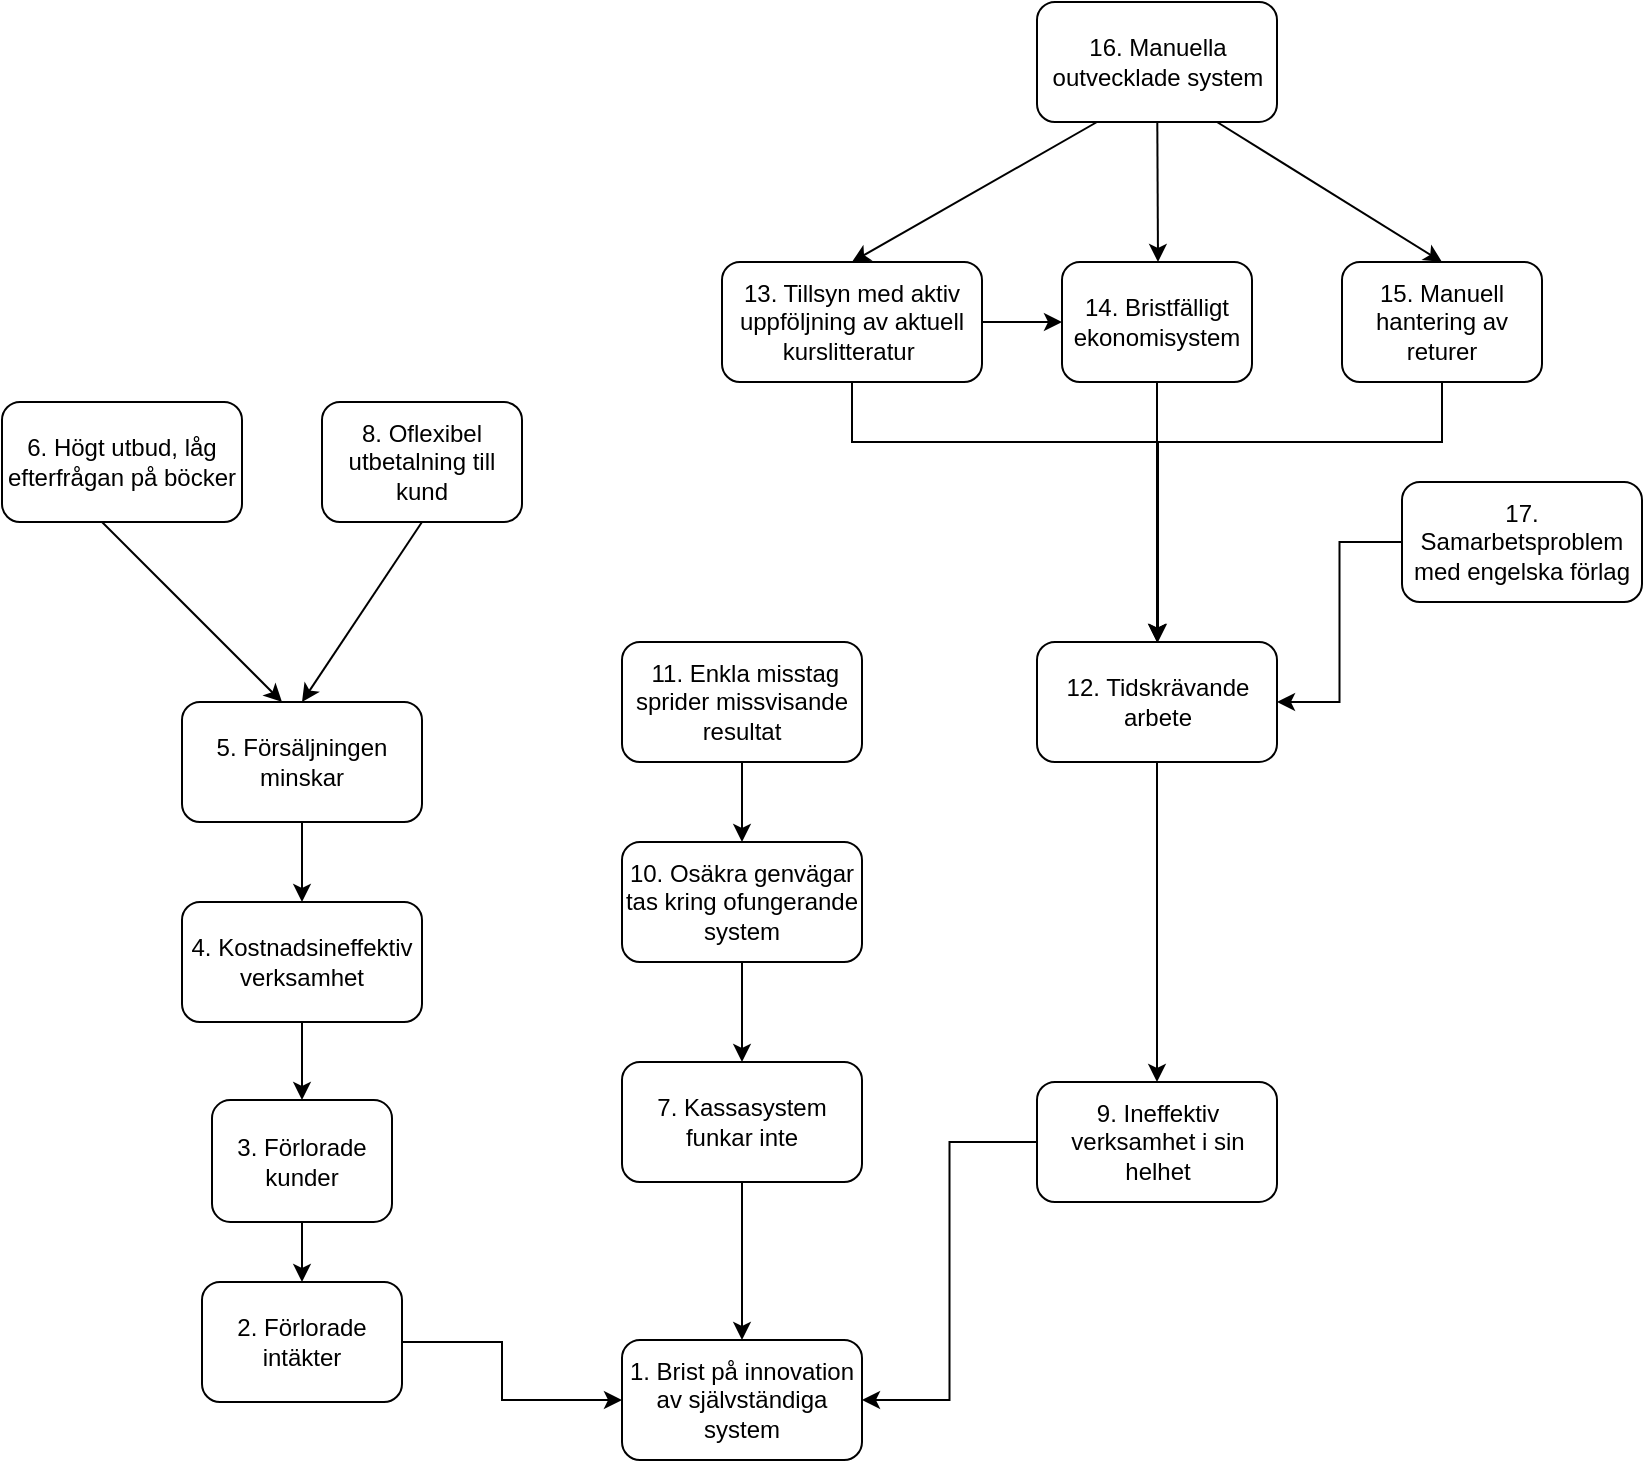 <mxfile version="21.0.6" type="github">
  <diagram id="C5RBs43oDa-KdzZeNtuy" name="Page-1">
    <mxGraphModel dx="885" dy="767" grid="1" gridSize="10" guides="1" tooltips="1" connect="1" arrows="1" fold="1" page="1" pageScale="1" pageWidth="827" pageHeight="1169" math="0" shadow="0">
      <root>
        <mxCell id="WIyWlLk6GJQsqaUBKTNV-0" />
        <mxCell id="WIyWlLk6GJQsqaUBKTNV-1" parent="WIyWlLk6GJQsqaUBKTNV-0" />
        <mxCell id="9NHhLBJKzsV_J1YCojoy-1" value="6. Högt utbud, låg efterfrågan på böcker" style="rounded=1;whiteSpace=wrap;html=1;" vertex="1" parent="WIyWlLk6GJQsqaUBKTNV-1">
          <mxGeometry x="40" y="640" width="120" height="60" as="geometry" />
        </mxCell>
        <mxCell id="9NHhLBJKzsV_J1YCojoy-2" value="1. Brist på innovation av självständiga system" style="rounded=1;whiteSpace=wrap;html=1;" vertex="1" parent="WIyWlLk6GJQsqaUBKTNV-1">
          <mxGeometry x="350" y="1109" width="120" height="60" as="geometry" />
        </mxCell>
        <mxCell id="9NHhLBJKzsV_J1YCojoy-16" value="" style="edgeStyle=orthogonalEdgeStyle;rounded=0;orthogonalLoop=1;jettySize=auto;html=1;" edge="1" parent="WIyWlLk6GJQsqaUBKTNV-1" source="9NHhLBJKzsV_J1YCojoy-4" target="9NHhLBJKzsV_J1YCojoy-7">
          <mxGeometry relative="1" as="geometry" />
        </mxCell>
        <mxCell id="9NHhLBJKzsV_J1YCojoy-4" value="5. Försäljningen minskar" style="rounded=1;whiteSpace=wrap;html=1;" vertex="1" parent="WIyWlLk6GJQsqaUBKTNV-1">
          <mxGeometry x="130" y="790" width="120" height="60" as="geometry" />
        </mxCell>
        <mxCell id="9NHhLBJKzsV_J1YCojoy-18" value="" style="edgeStyle=orthogonalEdgeStyle;rounded=0;orthogonalLoop=1;jettySize=auto;html=1;" edge="1" parent="WIyWlLk6GJQsqaUBKTNV-1" source="9NHhLBJKzsV_J1YCojoy-5" target="9NHhLBJKzsV_J1YCojoy-6">
          <mxGeometry relative="1" as="geometry" />
        </mxCell>
        <mxCell id="9NHhLBJKzsV_J1YCojoy-5" value="3. Förlorade kunder" style="rounded=1;whiteSpace=wrap;html=1;" vertex="1" parent="WIyWlLk6GJQsqaUBKTNV-1">
          <mxGeometry x="145" y="989" width="90" height="61" as="geometry" />
        </mxCell>
        <mxCell id="9NHhLBJKzsV_J1YCojoy-19" style="edgeStyle=orthogonalEdgeStyle;rounded=0;orthogonalLoop=1;jettySize=auto;html=1;entryX=0;entryY=0.5;entryDx=0;entryDy=0;exitX=1;exitY=0.5;exitDx=0;exitDy=0;" edge="1" parent="WIyWlLk6GJQsqaUBKTNV-1" source="9NHhLBJKzsV_J1YCojoy-6" target="9NHhLBJKzsV_J1YCojoy-2">
          <mxGeometry relative="1" as="geometry">
            <Array as="points">
              <mxPoint x="290" y="1110" />
              <mxPoint x="290" y="1139" />
            </Array>
          </mxGeometry>
        </mxCell>
        <mxCell id="9NHhLBJKzsV_J1YCojoy-6" value="2. Förlorade intäkter" style="rounded=1;whiteSpace=wrap;html=1;" vertex="1" parent="WIyWlLk6GJQsqaUBKTNV-1">
          <mxGeometry x="140" y="1080" width="100" height="60" as="geometry" />
        </mxCell>
        <mxCell id="9NHhLBJKzsV_J1YCojoy-17" style="edgeStyle=orthogonalEdgeStyle;rounded=0;orthogonalLoop=1;jettySize=auto;html=1;" edge="1" parent="WIyWlLk6GJQsqaUBKTNV-1" source="9NHhLBJKzsV_J1YCojoy-7" target="9NHhLBJKzsV_J1YCojoy-5">
          <mxGeometry relative="1" as="geometry" />
        </mxCell>
        <mxCell id="9NHhLBJKzsV_J1YCojoy-7" value="4. Kostnadsineffektiv verksamhet" style="rounded=1;whiteSpace=wrap;html=1;" vertex="1" parent="WIyWlLk6GJQsqaUBKTNV-1">
          <mxGeometry x="130" y="890" width="120" height="60" as="geometry" />
        </mxCell>
        <mxCell id="9NHhLBJKzsV_J1YCojoy-11" style="edgeStyle=orthogonalEdgeStyle;rounded=0;orthogonalLoop=1;jettySize=auto;html=1;" edge="1" parent="WIyWlLk6GJQsqaUBKTNV-1" source="9NHhLBJKzsV_J1YCojoy-8" target="9NHhLBJKzsV_J1YCojoy-2">
          <mxGeometry relative="1" as="geometry" />
        </mxCell>
        <mxCell id="9NHhLBJKzsV_J1YCojoy-8" value="7. Kassasystem funkar inte" style="rounded=1;whiteSpace=wrap;html=1;" vertex="1" parent="WIyWlLk6GJQsqaUBKTNV-1">
          <mxGeometry x="350" y="970" width="120" height="60" as="geometry" />
        </mxCell>
        <mxCell id="9NHhLBJKzsV_J1YCojoy-13" style="edgeStyle=orthogonalEdgeStyle;rounded=0;orthogonalLoop=1;jettySize=auto;html=1;" edge="1" parent="WIyWlLk6GJQsqaUBKTNV-1" source="9NHhLBJKzsV_J1YCojoy-9" target="9NHhLBJKzsV_J1YCojoy-8">
          <mxGeometry relative="1" as="geometry" />
        </mxCell>
        <mxCell id="9NHhLBJKzsV_J1YCojoy-9" value="10. Osäkra genvägar tas kring ofungerande system" style="rounded=1;whiteSpace=wrap;html=1;" vertex="1" parent="WIyWlLk6GJQsqaUBKTNV-1">
          <mxGeometry x="350" y="860" width="120" height="60" as="geometry" />
        </mxCell>
        <mxCell id="9NHhLBJKzsV_J1YCojoy-20" value="" style="edgeStyle=orthogonalEdgeStyle;rounded=0;orthogonalLoop=1;jettySize=auto;html=1;" edge="1" parent="WIyWlLk6GJQsqaUBKTNV-1" source="9NHhLBJKzsV_J1YCojoy-10" target="9NHhLBJKzsV_J1YCojoy-9">
          <mxGeometry relative="1" as="geometry" />
        </mxCell>
        <mxCell id="9NHhLBJKzsV_J1YCojoy-10" value="&amp;nbsp;11. Enkla misstag sprider missvisande resultat" style="rounded=1;whiteSpace=wrap;html=1;" vertex="1" parent="WIyWlLk6GJQsqaUBKTNV-1">
          <mxGeometry x="350" y="760" width="120" height="60" as="geometry" />
        </mxCell>
        <mxCell id="9NHhLBJKzsV_J1YCojoy-12" value="8. Oflexibel utbetalning till kund" style="rounded=1;whiteSpace=wrap;html=1;" vertex="1" parent="WIyWlLk6GJQsqaUBKTNV-1">
          <mxGeometry x="200" y="640" width="100" height="60" as="geometry" />
        </mxCell>
        <mxCell id="9NHhLBJKzsV_J1YCojoy-14" value="" style="endArrow=classic;html=1;rounded=0;" edge="1" parent="WIyWlLk6GJQsqaUBKTNV-1">
          <mxGeometry width="50" height="50" relative="1" as="geometry">
            <mxPoint x="90" y="700" as="sourcePoint" />
            <mxPoint x="180" y="790" as="targetPoint" />
            <Array as="points">
              <mxPoint x="90" y="700" />
            </Array>
          </mxGeometry>
        </mxCell>
        <mxCell id="9NHhLBJKzsV_J1YCojoy-15" value="" style="endArrow=classic;html=1;rounded=0;exitX=0.5;exitY=1;exitDx=0;exitDy=0;entryX=0.5;entryY=0;entryDx=0;entryDy=0;" edge="1" parent="WIyWlLk6GJQsqaUBKTNV-1" source="9NHhLBJKzsV_J1YCojoy-12" target="9NHhLBJKzsV_J1YCojoy-4">
          <mxGeometry width="50" height="50" relative="1" as="geometry">
            <mxPoint x="370" y="860" as="sourcePoint" />
            <mxPoint x="290" y="820" as="targetPoint" />
          </mxGeometry>
        </mxCell>
        <mxCell id="9NHhLBJKzsV_J1YCojoy-51" style="edgeStyle=orthogonalEdgeStyle;rounded=0;orthogonalLoop=1;jettySize=auto;html=1;" edge="1" parent="WIyWlLk6GJQsqaUBKTNV-1" source="9NHhLBJKzsV_J1YCojoy-21">
          <mxGeometry relative="1" as="geometry">
            <mxPoint x="618" y="760" as="targetPoint" />
            <Array as="points">
              <mxPoint x="465" y="660" />
              <mxPoint x="618" y="660" />
            </Array>
          </mxGeometry>
        </mxCell>
        <mxCell id="9NHhLBJKzsV_J1YCojoy-55" value="" style="edgeStyle=orthogonalEdgeStyle;rounded=0;orthogonalLoop=1;jettySize=auto;html=1;" edge="1" parent="WIyWlLk6GJQsqaUBKTNV-1" source="9NHhLBJKzsV_J1YCojoy-21" target="9NHhLBJKzsV_J1YCojoy-22">
          <mxGeometry relative="1" as="geometry" />
        </mxCell>
        <mxCell id="9NHhLBJKzsV_J1YCojoy-21" value="13. Tillsyn med aktiv uppföljning av aktuell kurslitteratur&amp;nbsp;" style="rounded=1;whiteSpace=wrap;html=1;" vertex="1" parent="WIyWlLk6GJQsqaUBKTNV-1">
          <mxGeometry x="400" y="570" width="130" height="60" as="geometry" />
        </mxCell>
        <mxCell id="9NHhLBJKzsV_J1YCojoy-50" style="edgeStyle=orthogonalEdgeStyle;rounded=0;orthogonalLoop=1;jettySize=auto;html=1;entryX=0.5;entryY=0;entryDx=0;entryDy=0;" edge="1" parent="WIyWlLk6GJQsqaUBKTNV-1" source="9NHhLBJKzsV_J1YCojoy-22" target="9NHhLBJKzsV_J1YCojoy-23">
          <mxGeometry relative="1" as="geometry" />
        </mxCell>
        <mxCell id="9NHhLBJKzsV_J1YCojoy-22" value="14. Bristfälligt ekonomisystem" style="rounded=1;whiteSpace=wrap;html=1;" vertex="1" parent="WIyWlLk6GJQsqaUBKTNV-1">
          <mxGeometry x="570" y="570" width="95" height="60" as="geometry" />
        </mxCell>
        <mxCell id="9NHhLBJKzsV_J1YCojoy-29" value="" style="edgeStyle=orthogonalEdgeStyle;rounded=0;orthogonalLoop=1;jettySize=auto;html=1;" edge="1" parent="WIyWlLk6GJQsqaUBKTNV-1" source="9NHhLBJKzsV_J1YCojoy-23" target="9NHhLBJKzsV_J1YCojoy-28">
          <mxGeometry relative="1" as="geometry" />
        </mxCell>
        <mxCell id="9NHhLBJKzsV_J1YCojoy-23" value="12. Tidskrävande arbete" style="rounded=1;whiteSpace=wrap;html=1;" vertex="1" parent="WIyWlLk6GJQsqaUBKTNV-1">
          <mxGeometry x="557.5" y="760" width="120" height="60" as="geometry" />
        </mxCell>
        <mxCell id="9NHhLBJKzsV_J1YCojoy-54" style="edgeStyle=orthogonalEdgeStyle;rounded=0;orthogonalLoop=1;jettySize=auto;html=1;entryX=0.5;entryY=0;entryDx=0;entryDy=0;" edge="1" parent="WIyWlLk6GJQsqaUBKTNV-1" source="9NHhLBJKzsV_J1YCojoy-26" target="9NHhLBJKzsV_J1YCojoy-23">
          <mxGeometry relative="1" as="geometry">
            <Array as="points">
              <mxPoint x="760" y="660" />
              <mxPoint x="618" y="660" />
            </Array>
          </mxGeometry>
        </mxCell>
        <mxCell id="9NHhLBJKzsV_J1YCojoy-26" value="15. Manuell hantering av returer" style="rounded=1;whiteSpace=wrap;html=1;" vertex="1" parent="WIyWlLk6GJQsqaUBKTNV-1">
          <mxGeometry x="710" y="570" width="100" height="60" as="geometry" />
        </mxCell>
        <mxCell id="9NHhLBJKzsV_J1YCojoy-46" style="edgeStyle=orthogonalEdgeStyle;rounded=0;orthogonalLoop=1;jettySize=auto;html=1;entryX=1;entryY=0.5;entryDx=0;entryDy=0;" edge="1" parent="WIyWlLk6GJQsqaUBKTNV-1" source="9NHhLBJKzsV_J1YCojoy-27" target="9NHhLBJKzsV_J1YCojoy-23">
          <mxGeometry relative="1" as="geometry" />
        </mxCell>
        <mxCell id="9NHhLBJKzsV_J1YCojoy-27" value="17. Samarbetsproblem med engelska förlag" style="rounded=1;whiteSpace=wrap;html=1;" vertex="1" parent="WIyWlLk6GJQsqaUBKTNV-1">
          <mxGeometry x="740" y="680" width="120" height="60" as="geometry" />
        </mxCell>
        <mxCell id="9NHhLBJKzsV_J1YCojoy-32" style="edgeStyle=orthogonalEdgeStyle;rounded=0;orthogonalLoop=1;jettySize=auto;html=1;entryX=1;entryY=0.5;entryDx=0;entryDy=0;" edge="1" parent="WIyWlLk6GJQsqaUBKTNV-1" source="9NHhLBJKzsV_J1YCojoy-28" target="9NHhLBJKzsV_J1YCojoy-2">
          <mxGeometry relative="1" as="geometry" />
        </mxCell>
        <mxCell id="9NHhLBJKzsV_J1YCojoy-28" value="9. Ineffektiv verksamhet i sin helhet" style="rounded=1;whiteSpace=wrap;html=1;" vertex="1" parent="WIyWlLk6GJQsqaUBKTNV-1">
          <mxGeometry x="557.5" y="980" width="120" height="60" as="geometry" />
        </mxCell>
        <mxCell id="9NHhLBJKzsV_J1YCojoy-43" value="16. Manuella outvecklade system" style="rounded=1;whiteSpace=wrap;html=1;" vertex="1" parent="WIyWlLk6GJQsqaUBKTNV-1">
          <mxGeometry x="557.5" y="440" width="120" height="60" as="geometry" />
        </mxCell>
        <mxCell id="9NHhLBJKzsV_J1YCojoy-47" value="" style="endArrow=classic;html=1;rounded=0;entryX=0.5;entryY=0;entryDx=0;entryDy=0;exitX=0.25;exitY=1;exitDx=0;exitDy=0;" edge="1" parent="WIyWlLk6GJQsqaUBKTNV-1" source="9NHhLBJKzsV_J1YCojoy-43" target="9NHhLBJKzsV_J1YCojoy-21">
          <mxGeometry width="50" height="50" relative="1" as="geometry">
            <mxPoint x="470" y="560" as="sourcePoint" />
            <mxPoint x="520" y="510" as="targetPoint" />
          </mxGeometry>
        </mxCell>
        <mxCell id="9NHhLBJKzsV_J1YCojoy-48" value="" style="endArrow=classic;html=1;rounded=0;" edge="1" parent="WIyWlLk6GJQsqaUBKTNV-1" source="9NHhLBJKzsV_J1YCojoy-43">
          <mxGeometry width="50" height="50" relative="1" as="geometry">
            <mxPoint x="620" y="500" as="sourcePoint" />
            <mxPoint x="618" y="570" as="targetPoint" />
          </mxGeometry>
        </mxCell>
        <mxCell id="9NHhLBJKzsV_J1YCojoy-49" value="" style="endArrow=classic;html=1;rounded=0;exitX=0.75;exitY=1;exitDx=0;exitDy=0;entryX=0.5;entryY=0;entryDx=0;entryDy=0;" edge="1" parent="WIyWlLk6GJQsqaUBKTNV-1" source="9NHhLBJKzsV_J1YCojoy-43" target="9NHhLBJKzsV_J1YCojoy-26">
          <mxGeometry width="50" height="50" relative="1" as="geometry">
            <mxPoint x="690" y="540" as="sourcePoint" />
            <mxPoint x="740" y="490" as="targetPoint" />
          </mxGeometry>
        </mxCell>
      </root>
    </mxGraphModel>
  </diagram>
</mxfile>

